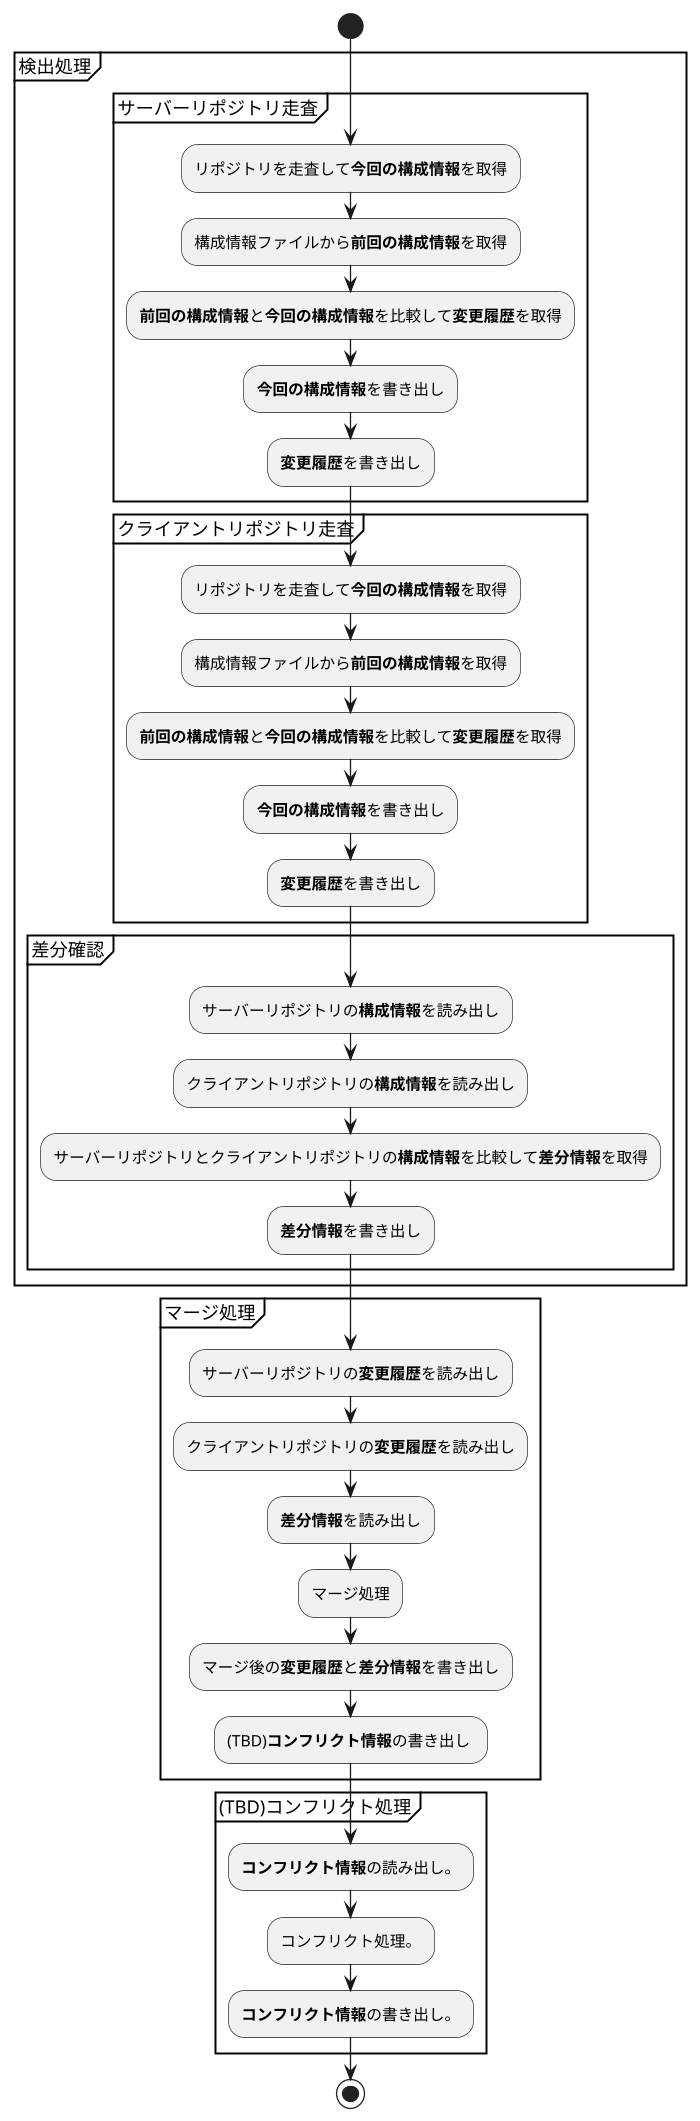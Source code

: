 @startuml
scale 700 width
start

partition "検出処理"{
    partition "サーバーリポジトリ走査"{
        :リポジトリを走査して**今回の構成情報**を取得;
        :構成情報ファイルから**前回の構成情報**を取得;
        :**前回の構成情報**と**今回の構成情報**を比較して**変更履歴**を取得;
        :**今回の構成情報**を書き出し;
        :**変更履歴**を書き出し; 
    }

    partition "クライアントリポジトリ走査"{
        :リポジトリを走査して**今回の構成情報**を取得;
        :構成情報ファイルから**前回の構成情報**を取得;
        :**前回の構成情報**と**今回の構成情報**を比較して**変更履歴**を取得;
        :**今回の構成情報**を書き出し;
        :**変更履歴**を書き出し; 
    }

    partition "差分確認"{
        :サーバーリポジトリの**構成情報**を読み出し;
        :クライアントリポジトリの**構成情報**を読み出し;
        :サーバーリポジトリとクライアントリポジトリの**構成情報**を比較して**差分情報**を取得;
        :**差分情報**を書き出し;
    }
}

partition "マージ処理"{
    :サーバーリポジトリの**変更履歴**を読み出し;
    :クライアントリポジトリの**変更履歴**を読み出し;
    :**差分情報**を読み出し;
    :マージ処理;
    :マージ後の**変更履歴**と**差分情報**を書き出し;
    :(TBD)**コンフリクト情報**の書き出し ;
}

partition "(TBD)コンフリクト処理"{
    :**コンフリクト情報**の読み出し。;
    :コンフリクト処理。;
    :**コンフリクト情報**の書き出し。;
}


stop
@enduml